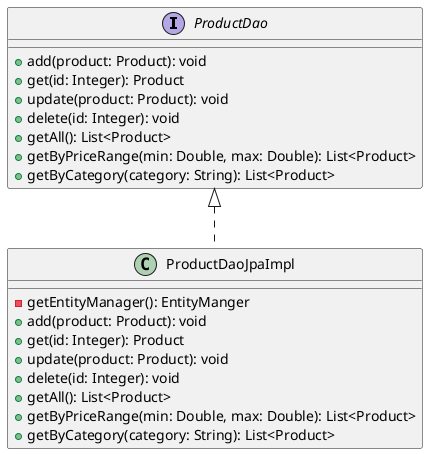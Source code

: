 @startuml

interface ProductDao {
    + add(product: Product): void
    + get(id: Integer): Product
    + update(product: Product): void
    + delete(id: Integer): void
    + getAll(): List<Product>
    + getByPriceRange(min: Double, max: Double): List<Product>
    + getByCategory(category: String): List<Product>
}

class ProductDaoJpaImpl {
    - getEntityManager(): EntityManger
    + add(product: Product): void
    + get(id: Integer): Product
    + update(product: Product): void
    + delete(id: Integer): void
    + getAll(): List<Product>
    + getByPriceRange(min: Double, max: Double): List<Product>
    + getByCategory(category: String): List<Product>
}


ProductDao <|.. ProductDaoJpaImpl
@enduml